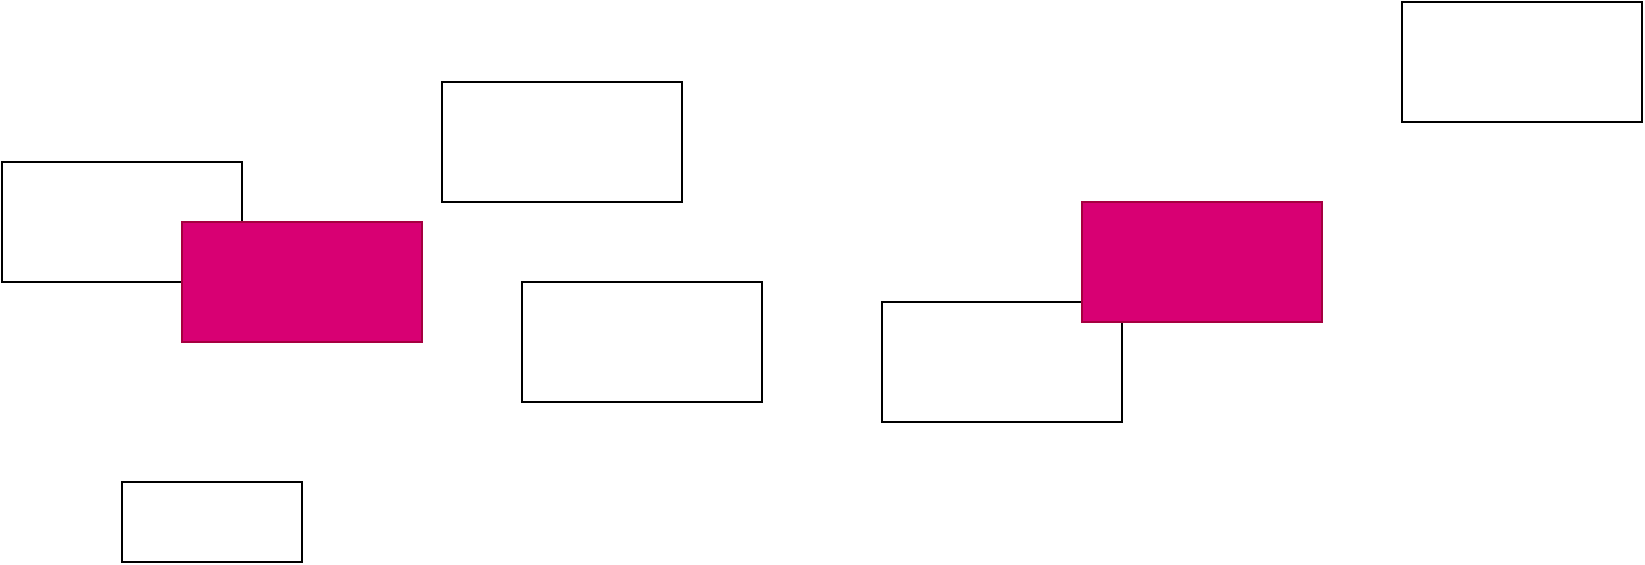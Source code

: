 <mxfile>
    <diagram id="ptL1Rs7UOO9toWIIW7Ls" name="第 1 页">
        <mxGraphModel dx="1280" dy="767" grid="1" gridSize="10" guides="1" tooltips="1" connect="1" arrows="1" fold="1" page="1" pageScale="1" pageWidth="1600" pageHeight="900" math="0" shadow="0">
            <root>
                <mxCell id="0"/>
                <mxCell id="1" parent="0"/>
                <mxCell id="2" value="" style="whiteSpace=wrap;html=1;" vertex="1" parent="1">
                    <mxGeometry x="280" y="150" width="120" height="60" as="geometry"/>
                </mxCell>
                <mxCell id="3" value="" style="whiteSpace=wrap;html=1;" vertex="1" parent="1">
                    <mxGeometry x="340" y="310" width="90" height="40" as="geometry"/>
                </mxCell>
                <mxCell id="4" value="" style="whiteSpace=wrap;html=1;fillColor=#d80073;fontColor=#ffffff;strokeColor=#A50040;" vertex="1" parent="1">
                    <mxGeometry x="370" y="180" width="120" height="60" as="geometry"/>
                </mxCell>
                <mxCell id="5" value="" style="whiteSpace=wrap;html=1;" vertex="1" parent="1">
                    <mxGeometry x="500" y="110" width="120" height="60" as="geometry"/>
                </mxCell>
                <mxCell id="6" value="" style="whiteSpace=wrap;html=1;" vertex="1" parent="1">
                    <mxGeometry x="540" y="210" width="120" height="60" as="geometry"/>
                </mxCell>
                <mxCell id="7" value="" style="whiteSpace=wrap;html=1;" vertex="1" parent="1">
                    <mxGeometry x="720" y="220" width="120" height="60" as="geometry"/>
                </mxCell>
                <mxCell id="8" value="" style="whiteSpace=wrap;html=1;" vertex="1" parent="1">
                    <mxGeometry x="980" y="70" width="120" height="60" as="geometry"/>
                </mxCell>
                <mxCell id="9" value="" style="whiteSpace=wrap;html=1;fillColor=#d80073;fontColor=#ffffff;strokeColor=#A50040;" vertex="1" parent="1">
                    <mxGeometry x="820" y="170" width="120" height="60" as="geometry"/>
                </mxCell>
            </root>
        </mxGraphModel>
    </diagram>
</mxfile>